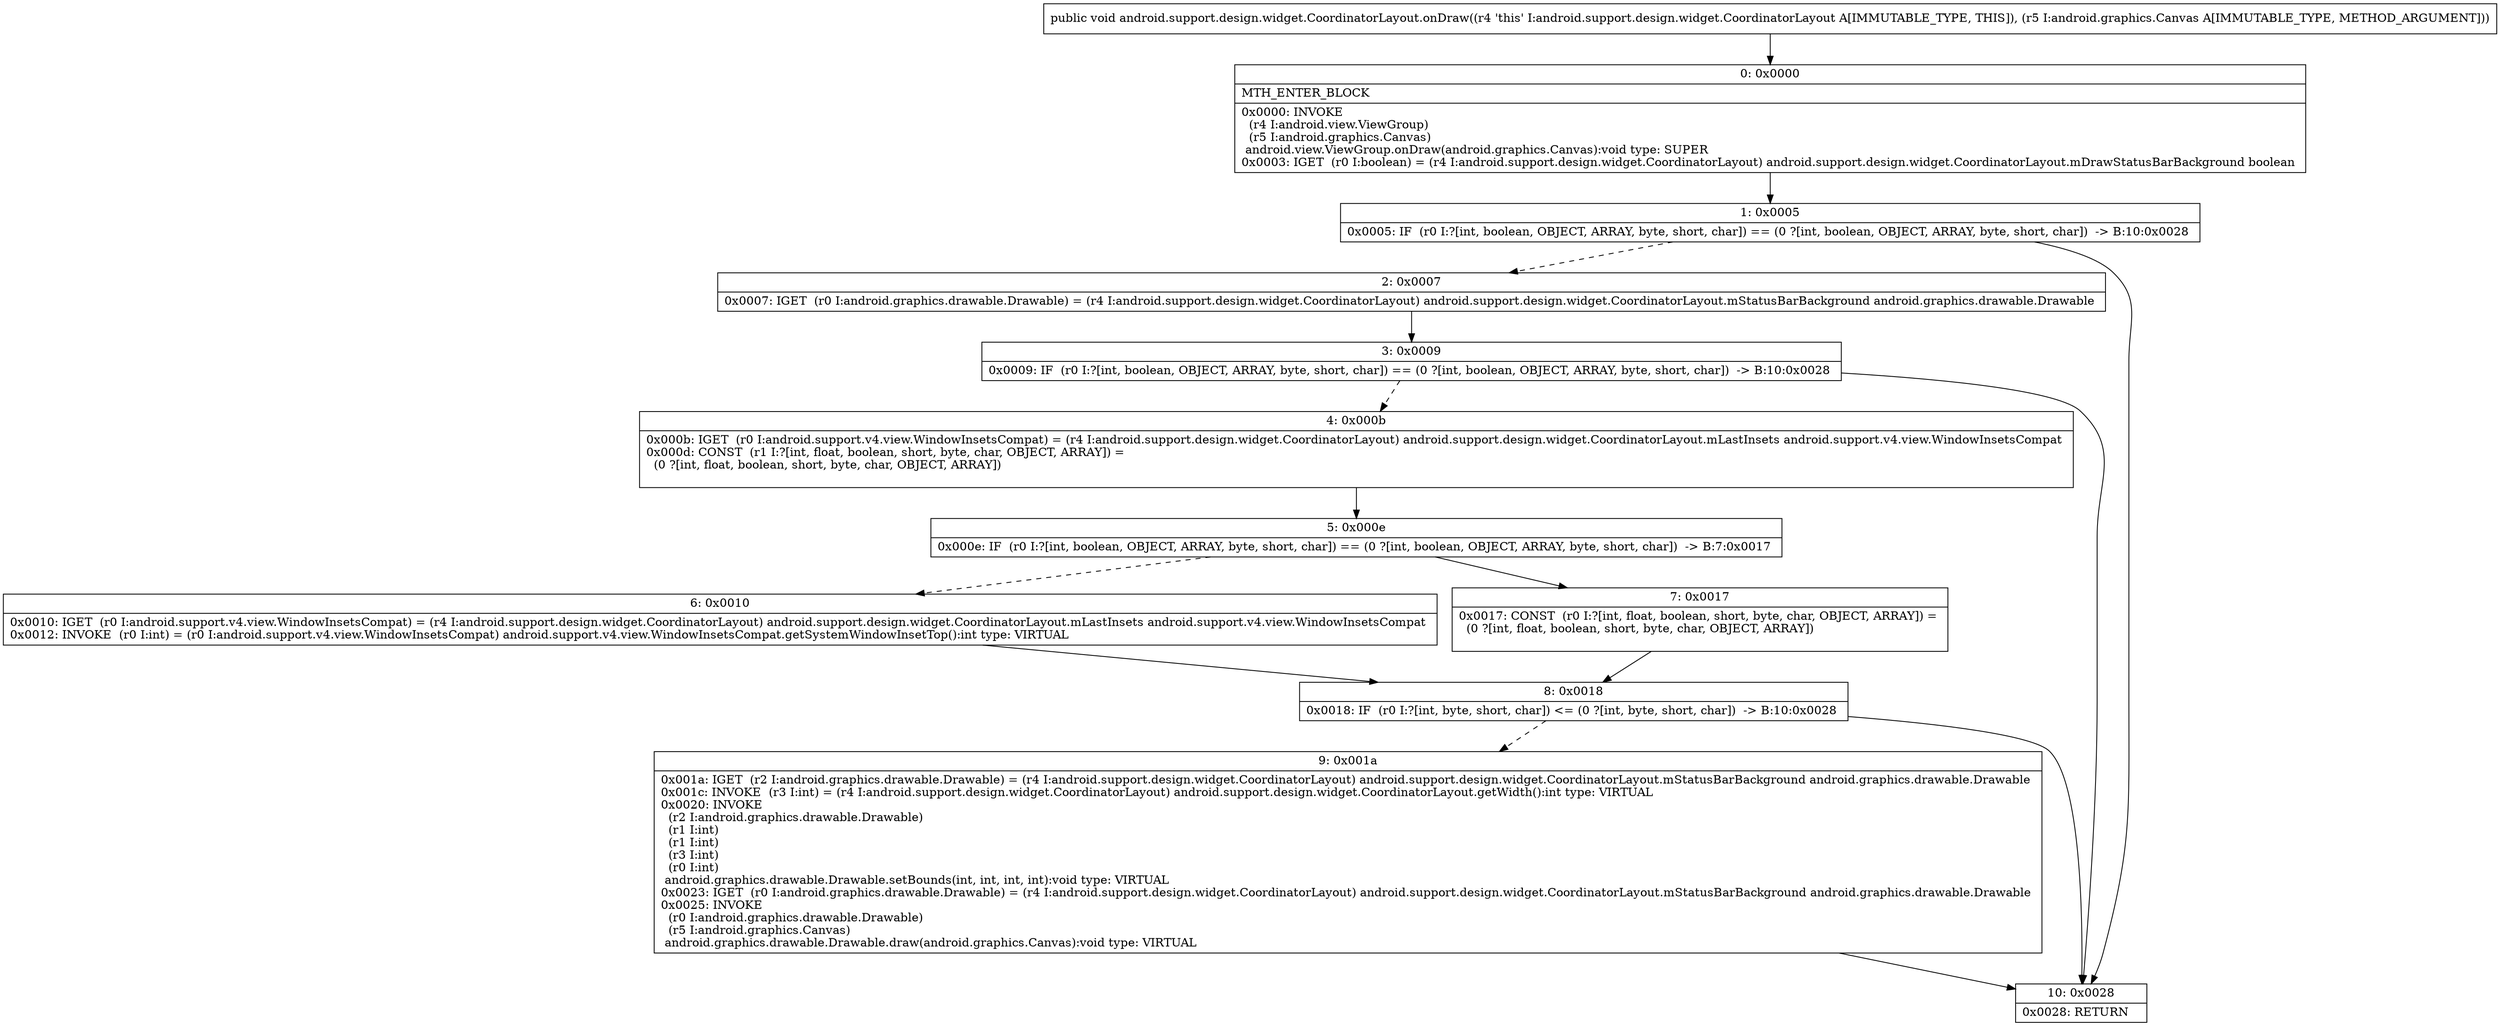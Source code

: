 digraph "CFG forandroid.support.design.widget.CoordinatorLayout.onDraw(Landroid\/graphics\/Canvas;)V" {
Node_0 [shape=record,label="{0\:\ 0x0000|MTH_ENTER_BLOCK\l|0x0000: INVOKE  \l  (r4 I:android.view.ViewGroup)\l  (r5 I:android.graphics.Canvas)\l android.view.ViewGroup.onDraw(android.graphics.Canvas):void type: SUPER \l0x0003: IGET  (r0 I:boolean) = (r4 I:android.support.design.widget.CoordinatorLayout) android.support.design.widget.CoordinatorLayout.mDrawStatusBarBackground boolean \l}"];
Node_1 [shape=record,label="{1\:\ 0x0005|0x0005: IF  (r0 I:?[int, boolean, OBJECT, ARRAY, byte, short, char]) == (0 ?[int, boolean, OBJECT, ARRAY, byte, short, char])  \-\> B:10:0x0028 \l}"];
Node_2 [shape=record,label="{2\:\ 0x0007|0x0007: IGET  (r0 I:android.graphics.drawable.Drawable) = (r4 I:android.support.design.widget.CoordinatorLayout) android.support.design.widget.CoordinatorLayout.mStatusBarBackground android.graphics.drawable.Drawable \l}"];
Node_3 [shape=record,label="{3\:\ 0x0009|0x0009: IF  (r0 I:?[int, boolean, OBJECT, ARRAY, byte, short, char]) == (0 ?[int, boolean, OBJECT, ARRAY, byte, short, char])  \-\> B:10:0x0028 \l}"];
Node_4 [shape=record,label="{4\:\ 0x000b|0x000b: IGET  (r0 I:android.support.v4.view.WindowInsetsCompat) = (r4 I:android.support.design.widget.CoordinatorLayout) android.support.design.widget.CoordinatorLayout.mLastInsets android.support.v4.view.WindowInsetsCompat \l0x000d: CONST  (r1 I:?[int, float, boolean, short, byte, char, OBJECT, ARRAY]) = \l  (0 ?[int, float, boolean, short, byte, char, OBJECT, ARRAY])\l \l}"];
Node_5 [shape=record,label="{5\:\ 0x000e|0x000e: IF  (r0 I:?[int, boolean, OBJECT, ARRAY, byte, short, char]) == (0 ?[int, boolean, OBJECT, ARRAY, byte, short, char])  \-\> B:7:0x0017 \l}"];
Node_6 [shape=record,label="{6\:\ 0x0010|0x0010: IGET  (r0 I:android.support.v4.view.WindowInsetsCompat) = (r4 I:android.support.design.widget.CoordinatorLayout) android.support.design.widget.CoordinatorLayout.mLastInsets android.support.v4.view.WindowInsetsCompat \l0x0012: INVOKE  (r0 I:int) = (r0 I:android.support.v4.view.WindowInsetsCompat) android.support.v4.view.WindowInsetsCompat.getSystemWindowInsetTop():int type: VIRTUAL \l}"];
Node_7 [shape=record,label="{7\:\ 0x0017|0x0017: CONST  (r0 I:?[int, float, boolean, short, byte, char, OBJECT, ARRAY]) = \l  (0 ?[int, float, boolean, short, byte, char, OBJECT, ARRAY])\l \l}"];
Node_8 [shape=record,label="{8\:\ 0x0018|0x0018: IF  (r0 I:?[int, byte, short, char]) \<= (0 ?[int, byte, short, char])  \-\> B:10:0x0028 \l}"];
Node_9 [shape=record,label="{9\:\ 0x001a|0x001a: IGET  (r2 I:android.graphics.drawable.Drawable) = (r4 I:android.support.design.widget.CoordinatorLayout) android.support.design.widget.CoordinatorLayout.mStatusBarBackground android.graphics.drawable.Drawable \l0x001c: INVOKE  (r3 I:int) = (r4 I:android.support.design.widget.CoordinatorLayout) android.support.design.widget.CoordinatorLayout.getWidth():int type: VIRTUAL \l0x0020: INVOKE  \l  (r2 I:android.graphics.drawable.Drawable)\l  (r1 I:int)\l  (r1 I:int)\l  (r3 I:int)\l  (r0 I:int)\l android.graphics.drawable.Drawable.setBounds(int, int, int, int):void type: VIRTUAL \l0x0023: IGET  (r0 I:android.graphics.drawable.Drawable) = (r4 I:android.support.design.widget.CoordinatorLayout) android.support.design.widget.CoordinatorLayout.mStatusBarBackground android.graphics.drawable.Drawable \l0x0025: INVOKE  \l  (r0 I:android.graphics.drawable.Drawable)\l  (r5 I:android.graphics.Canvas)\l android.graphics.drawable.Drawable.draw(android.graphics.Canvas):void type: VIRTUAL \l}"];
Node_10 [shape=record,label="{10\:\ 0x0028|0x0028: RETURN   \l}"];
MethodNode[shape=record,label="{public void android.support.design.widget.CoordinatorLayout.onDraw((r4 'this' I:android.support.design.widget.CoordinatorLayout A[IMMUTABLE_TYPE, THIS]), (r5 I:android.graphics.Canvas A[IMMUTABLE_TYPE, METHOD_ARGUMENT])) }"];
MethodNode -> Node_0;
Node_0 -> Node_1;
Node_1 -> Node_2[style=dashed];
Node_1 -> Node_10;
Node_2 -> Node_3;
Node_3 -> Node_4[style=dashed];
Node_3 -> Node_10;
Node_4 -> Node_5;
Node_5 -> Node_6[style=dashed];
Node_5 -> Node_7;
Node_6 -> Node_8;
Node_7 -> Node_8;
Node_8 -> Node_9[style=dashed];
Node_8 -> Node_10;
Node_9 -> Node_10;
}

